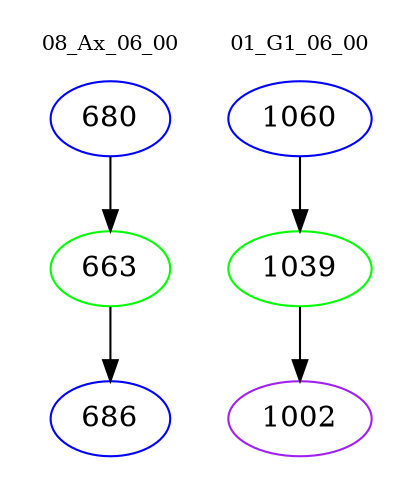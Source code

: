 digraph{
subgraph cluster_0 {
color = white
label = "08_Ax_06_00";
fontsize=10;
T0_680 [label="680", color="blue"]
T0_680 -> T0_663 [color="black"]
T0_663 [label="663", color="green"]
T0_663 -> T0_686 [color="black"]
T0_686 [label="686", color="blue"]
}
subgraph cluster_1 {
color = white
label = "01_G1_06_00";
fontsize=10;
T1_1060 [label="1060", color="blue"]
T1_1060 -> T1_1039 [color="black"]
T1_1039 [label="1039", color="green"]
T1_1039 -> T1_1002 [color="black"]
T1_1002 [label="1002", color="purple"]
}
}
